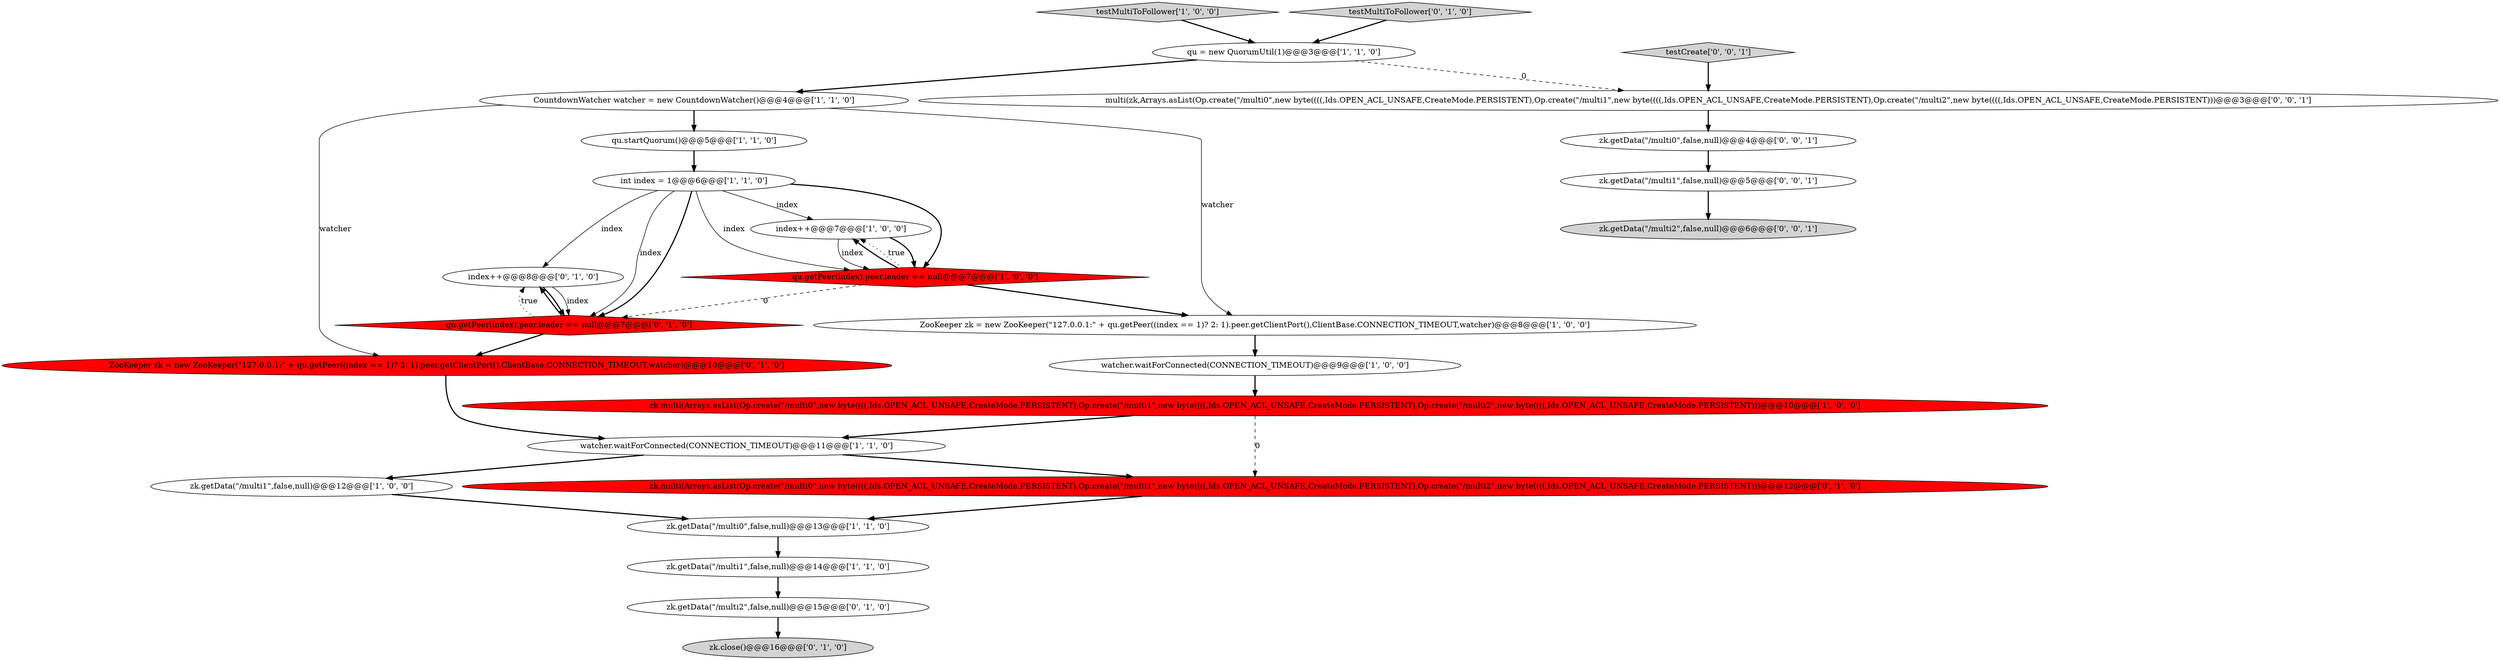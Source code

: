 digraph {
22 [style = filled, label = "zk.getData(\"/multi0\",false,null)@@@4@@@['0', '0', '1']", fillcolor = white, shape = ellipse image = "AAA0AAABBB3BBB"];
20 [style = filled, label = "zk.multi(Arrays.asList(Op.create(\"/multi0\",new byte((((,Ids.OPEN_ACL_UNSAFE,CreateMode.PERSISTENT),Op.create(\"/multi1\",new byte((((,Ids.OPEN_ACL_UNSAFE,CreateMode.PERSISTENT),Op.create(\"/multi2\",new byte((((,Ids.OPEN_ACL_UNSAFE,CreateMode.PERSISTENT)))@@@12@@@['0', '1', '0']", fillcolor = red, shape = ellipse image = "AAA1AAABBB2BBB"];
17 [style = filled, label = "zk.close()@@@16@@@['0', '1', '0']", fillcolor = lightgray, shape = ellipse image = "AAA0AAABBB2BBB"];
16 [style = filled, label = "ZooKeeper zk = new ZooKeeper(\"127.0.0.1:\" + qu.getPeer((index == 1)? 2: 1).peer.getClientPort(),ClientBase.CONNECTION_TIMEOUT,watcher)@@@10@@@['0', '1', '0']", fillcolor = red, shape = ellipse image = "AAA1AAABBB2BBB"];
3 [style = filled, label = "testMultiToFollower['1', '0', '0']", fillcolor = lightgray, shape = diamond image = "AAA0AAABBB1BBB"];
14 [style = filled, label = "index++@@@8@@@['0', '1', '0']", fillcolor = white, shape = ellipse image = "AAA0AAABBB2BBB"];
10 [style = filled, label = "ZooKeeper zk = new ZooKeeper(\"127.0.0.1:\" + qu.getPeer((index == 1)? 2: 1).peer.getClientPort(),ClientBase.CONNECTION_TIMEOUT,watcher)@@@8@@@['1', '0', '0']", fillcolor = white, shape = ellipse image = "AAA0AAABBB1BBB"];
0 [style = filled, label = "int index = 1@@@6@@@['1', '1', '0']", fillcolor = white, shape = ellipse image = "AAA0AAABBB1BBB"];
19 [style = filled, label = "testMultiToFollower['0', '1', '0']", fillcolor = lightgray, shape = diamond image = "AAA0AAABBB2BBB"];
25 [style = filled, label = "multi(zk,Arrays.asList(Op.create(\"/multi0\",new byte((((,Ids.OPEN_ACL_UNSAFE,CreateMode.PERSISTENT),Op.create(\"/multi1\",new byte((((,Ids.OPEN_ACL_UNSAFE,CreateMode.PERSISTENT),Op.create(\"/multi2\",new byte((((,Ids.OPEN_ACL_UNSAFE,CreateMode.PERSISTENT)))@@@3@@@['0', '0', '1']", fillcolor = white, shape = ellipse image = "AAA0AAABBB3BBB"];
8 [style = filled, label = "qu.startQuorum()@@@5@@@['1', '1', '0']", fillcolor = white, shape = ellipse image = "AAA0AAABBB1BBB"];
5 [style = filled, label = "zk.getData(\"/multi1\",false,null)@@@12@@@['1', '0', '0']", fillcolor = white, shape = ellipse image = "AAA0AAABBB1BBB"];
9 [style = filled, label = "zk.multi(Arrays.asList(Op.create(\"/multi0\",new byte((((,Ids.OPEN_ACL_UNSAFE,CreateMode.PERSISTENT),Op.create(\"/multi1\",new byte((((,Ids.OPEN_ACL_UNSAFE,CreateMode.PERSISTENT),Op.create(\"/multi2\",new byte((((,Ids.OPEN_ACL_UNSAFE,CreateMode.PERSISTENT)))@@@10@@@['1', '0', '0']", fillcolor = red, shape = ellipse image = "AAA1AAABBB1BBB"];
24 [style = filled, label = "zk.getData(\"/multi1\",false,null)@@@5@@@['0', '0', '1']", fillcolor = white, shape = ellipse image = "AAA0AAABBB3BBB"];
2 [style = filled, label = "index++@@@7@@@['1', '0', '0']", fillcolor = white, shape = ellipse image = "AAA0AAABBB1BBB"];
1 [style = filled, label = "watcher.waitForConnected(CONNECTION_TIMEOUT)@@@11@@@['1', '1', '0']", fillcolor = white, shape = ellipse image = "AAA0AAABBB1BBB"];
18 [style = filled, label = "qu.getPeer(index).peer.leader == null@@@7@@@['0', '1', '0']", fillcolor = red, shape = diamond image = "AAA1AAABBB2BBB"];
21 [style = filled, label = "zk.getData(\"/multi2\",false,null)@@@6@@@['0', '0', '1']", fillcolor = lightgray, shape = ellipse image = "AAA0AAABBB3BBB"];
11 [style = filled, label = "CountdownWatcher watcher = new CountdownWatcher()@@@4@@@['1', '1', '0']", fillcolor = white, shape = ellipse image = "AAA0AAABBB1BBB"];
7 [style = filled, label = "qu = new QuorumUtil(1)@@@3@@@['1', '1', '0']", fillcolor = white, shape = ellipse image = "AAA0AAABBB1BBB"];
6 [style = filled, label = "qu.getPeer(index).peer.leader == null@@@7@@@['1', '0', '0']", fillcolor = red, shape = diamond image = "AAA1AAABBB1BBB"];
12 [style = filled, label = "zk.getData(\"/multi1\",false,null)@@@14@@@['1', '1', '0']", fillcolor = white, shape = ellipse image = "AAA0AAABBB1BBB"];
13 [style = filled, label = "zk.getData(\"/multi0\",false,null)@@@13@@@['1', '1', '0']", fillcolor = white, shape = ellipse image = "AAA0AAABBB1BBB"];
23 [style = filled, label = "testCreate['0', '0', '1']", fillcolor = lightgray, shape = diamond image = "AAA0AAABBB3BBB"];
4 [style = filled, label = "watcher.waitForConnected(CONNECTION_TIMEOUT)@@@9@@@['1', '0', '0']", fillcolor = white, shape = ellipse image = "AAA0AAABBB1BBB"];
15 [style = filled, label = "zk.getData(\"/multi2\",false,null)@@@15@@@['0', '1', '0']", fillcolor = white, shape = ellipse image = "AAA0AAABBB2BBB"];
1->5 [style = bold, label=""];
9->20 [style = dashed, label="0"];
4->9 [style = bold, label=""];
23->25 [style = bold, label=""];
7->11 [style = bold, label=""];
20->13 [style = bold, label=""];
0->6 [style = solid, label="index"];
25->22 [style = bold, label=""];
0->6 [style = bold, label=""];
2->6 [style = bold, label=""];
0->18 [style = solid, label="index"];
0->2 [style = solid, label="index"];
12->15 [style = bold, label=""];
1->20 [style = bold, label=""];
11->16 [style = solid, label="watcher"];
2->6 [style = solid, label="index"];
11->10 [style = solid, label="watcher"];
18->14 [style = dotted, label="true"];
6->18 [style = dashed, label="0"];
6->2 [style = bold, label=""];
8->0 [style = bold, label=""];
15->17 [style = bold, label=""];
6->2 [style = dotted, label="true"];
13->12 [style = bold, label=""];
3->7 [style = bold, label=""];
16->1 [style = bold, label=""];
24->21 [style = bold, label=""];
0->14 [style = solid, label="index"];
5->13 [style = bold, label=""];
6->10 [style = bold, label=""];
10->4 [style = bold, label=""];
7->25 [style = dashed, label="0"];
11->8 [style = bold, label=""];
0->18 [style = bold, label=""];
14->18 [style = bold, label=""];
22->24 [style = bold, label=""];
9->1 [style = bold, label=""];
14->18 [style = solid, label="index"];
19->7 [style = bold, label=""];
18->14 [style = bold, label=""];
18->16 [style = bold, label=""];
}
